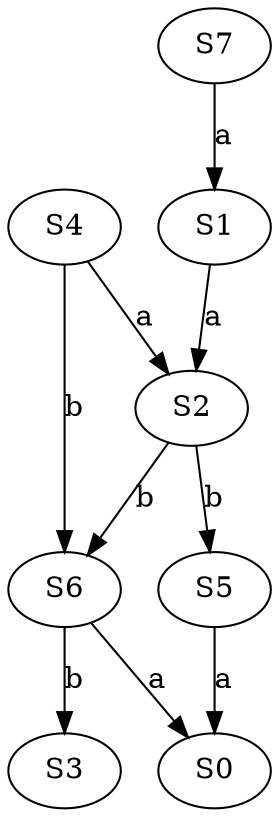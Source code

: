 strict digraph  {
S1;
S2;
S0;
S6;
S5;
S7;
S3;
S4;
S1 -> S2  [label=a];
S2 -> S6  [label=b];
S2 -> S5  [label=b];
S6 -> S0  [label=a];
S6 -> S3  [label=b];
S5 -> S0  [label=a];
S7 -> S1  [label=a];
S4 -> S2  [label=a];
S4 -> S6  [label=b];
}

